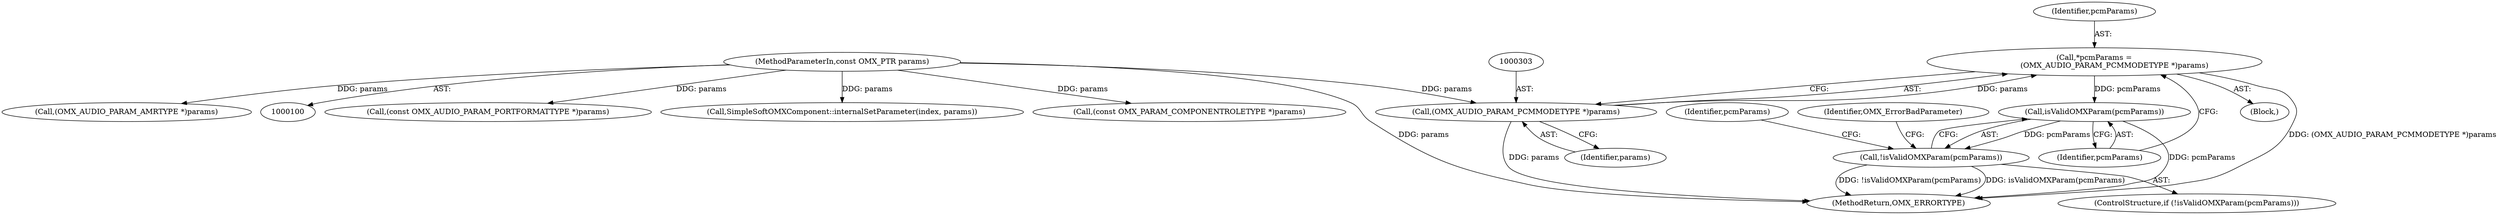digraph "0_Android_295c883fe3105b19bcd0f9e07d54c6b589fc5bff_11@pointer" {
"1000300" [label="(Call,*pcmParams =\n                 (OMX_AUDIO_PARAM_PCMMODETYPE *)params)"];
"1000302" [label="(Call,(OMX_AUDIO_PARAM_PCMMODETYPE *)params)"];
"1000102" [label="(MethodParameterIn,const OMX_PTR params)"];
"1000307" [label="(Call,isValidOMXParam(pcmParams))"];
"1000306" [label="(Call,!isValidOMXParam(pcmParams))"];
"1000143" [label="(Call,(const OMX_AUDIO_PARAM_PORTFORMATTYPE *)params)"];
"1000302" [label="(Call,(OMX_AUDIO_PARAM_PCMMODETYPE *)params)"];
"1000308" [label="(Identifier,pcmParams)"];
"1000307" [label="(Call,isValidOMXParam(pcmParams))"];
"1000102" [label="(MethodParameterIn,const OMX_PTR params)"];
"1000342" [label="(Call,SimpleSoftOMXComponent::internalSetParameter(index, params))"];
"1000300" [label="(Call,*pcmParams =\n                 (OMX_AUDIO_PARAM_PCMMODETYPE *)params)"];
"1000304" [label="(Identifier,params)"];
"1000112" [label="(Call,(const OMX_PARAM_COMPONENTROLETYPE *)params)"];
"1000305" [label="(ControlStructure,if (!isValidOMXParam(pcmParams)))"];
"1000311" [label="(Identifier,OMX_ErrorBadParameter)"];
"1000205" [label="(Call,(OMX_AUDIO_PARAM_AMRTYPE *)params)"];
"1000315" [label="(Identifier,pcmParams)"];
"1000345" [label="(MethodReturn,OMX_ERRORTYPE)"];
"1000301" [label="(Identifier,pcmParams)"];
"1000306" [label="(Call,!isValidOMXParam(pcmParams))"];
"1000298" [label="(Block,)"];
"1000300" -> "1000298"  [label="AST: "];
"1000300" -> "1000302"  [label="CFG: "];
"1000301" -> "1000300"  [label="AST: "];
"1000302" -> "1000300"  [label="AST: "];
"1000308" -> "1000300"  [label="CFG: "];
"1000300" -> "1000345"  [label="DDG: (OMX_AUDIO_PARAM_PCMMODETYPE *)params"];
"1000302" -> "1000300"  [label="DDG: params"];
"1000300" -> "1000307"  [label="DDG: pcmParams"];
"1000302" -> "1000304"  [label="CFG: "];
"1000303" -> "1000302"  [label="AST: "];
"1000304" -> "1000302"  [label="AST: "];
"1000302" -> "1000345"  [label="DDG: params"];
"1000102" -> "1000302"  [label="DDG: params"];
"1000102" -> "1000100"  [label="AST: "];
"1000102" -> "1000345"  [label="DDG: params"];
"1000102" -> "1000112"  [label="DDG: params"];
"1000102" -> "1000143"  [label="DDG: params"];
"1000102" -> "1000205"  [label="DDG: params"];
"1000102" -> "1000342"  [label="DDG: params"];
"1000307" -> "1000306"  [label="AST: "];
"1000307" -> "1000308"  [label="CFG: "];
"1000308" -> "1000307"  [label="AST: "];
"1000306" -> "1000307"  [label="CFG: "];
"1000307" -> "1000345"  [label="DDG: pcmParams"];
"1000307" -> "1000306"  [label="DDG: pcmParams"];
"1000306" -> "1000305"  [label="AST: "];
"1000311" -> "1000306"  [label="CFG: "];
"1000315" -> "1000306"  [label="CFG: "];
"1000306" -> "1000345"  [label="DDG: isValidOMXParam(pcmParams)"];
"1000306" -> "1000345"  [label="DDG: !isValidOMXParam(pcmParams)"];
}
